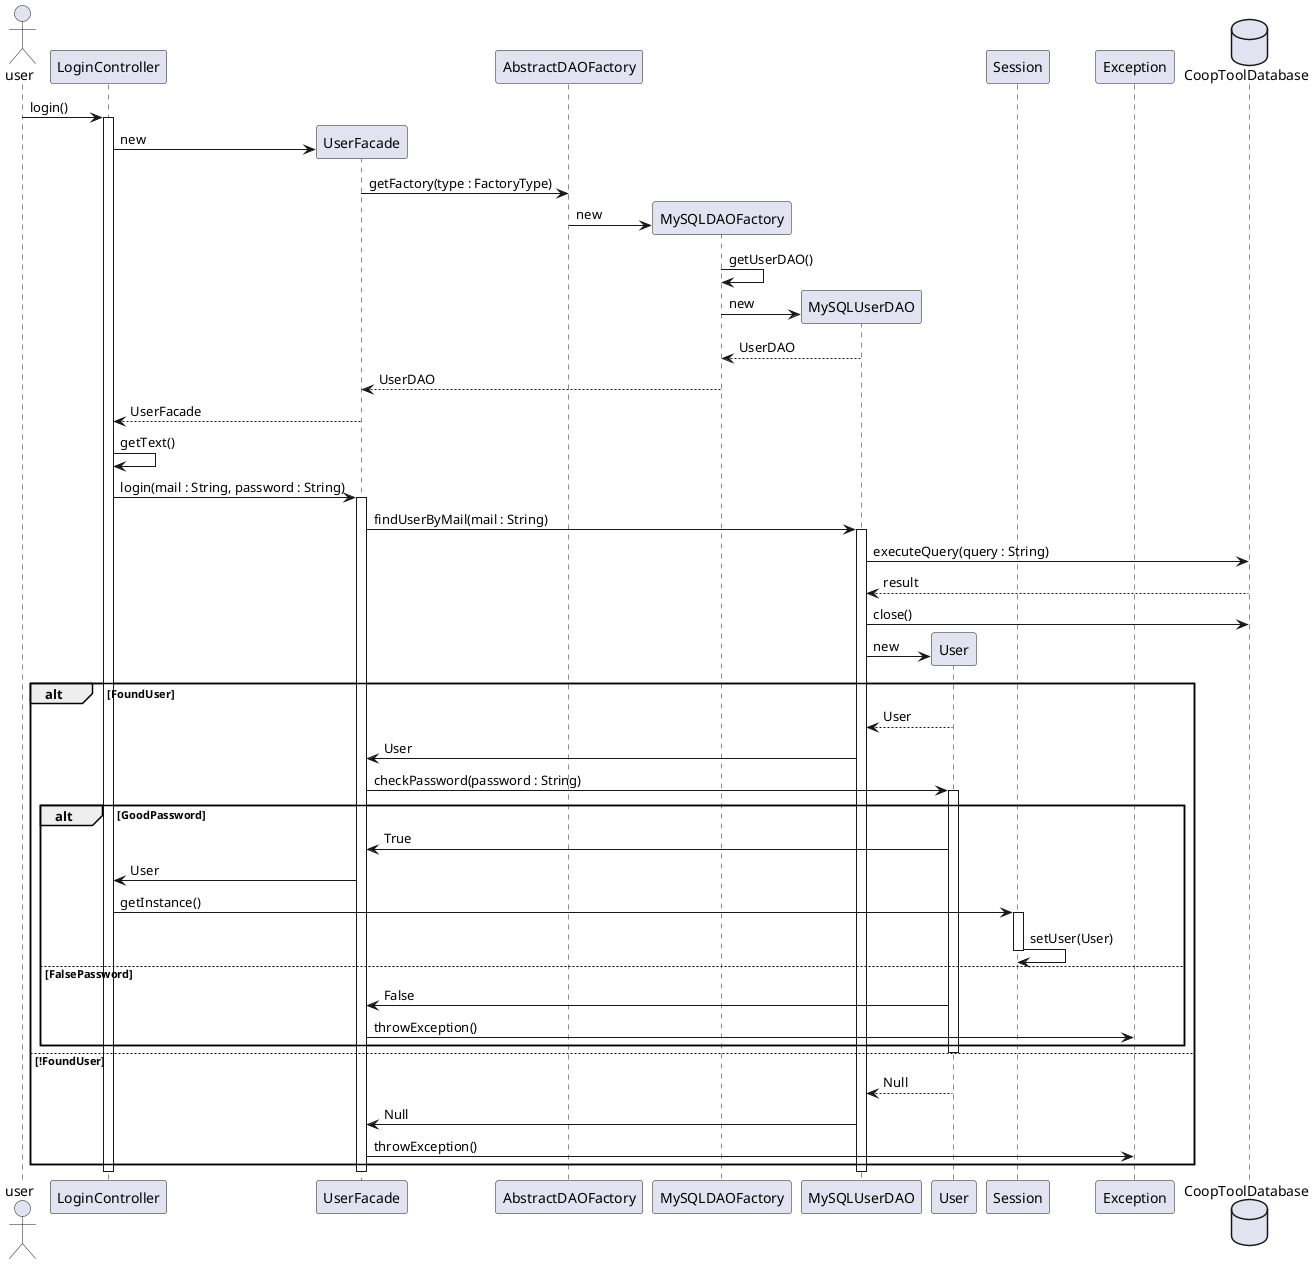 @startuml

actor user
participant LoginController
participant UserFacade
participant AbstractDAOFactory
participant MySQLDAOFactory
participant MySQLUserDAO
participant User
participant Session
participant Exception
database CoopToolDatabase
user -> LoginController : login()
activate LoginController
create UserFacade
LoginController -> UserFacade  : new
UserFacade -> AbstractDAOFactory : getFactory(type : FactoryType)
create MySQLDAOFactory
AbstractDAOFactory -> MySQLDAOFactory : new
MySQLDAOFactory -> MySQLDAOFactory : getUserDAO()
create MySQLUserDAO
MySQLDAOFactory -> MySQLUserDAO : new
MySQLUserDAO --> MySQLDAOFactory : UserDAO
MySQLDAOFactory --> UserFacade : UserDAO
UserFacade --> LoginController : UserFacade
LoginController -> LoginController : getText()
LoginController -> UserFacade : login(mail : String, password : String)
activate UserFacade
UserFacade -> MySQLUserDAO : findUserByMail(mail : String)
activate MySQLUserDAO
MySQLUserDAO -> CoopToolDatabase : executeQuery(query : String)
CoopToolDatabase --> MySQLUserDAO : result
MySQLUserDAO -> CoopToolDatabase : close()
create User
MySQLUserDAO -> User : new
alt FoundUser
User --> MySQLUserDAO : User
MySQLUserDAO -> UserFacade : User
UserFacade -> User : checkPassword(password : String)
activate User
alt GoodPassword
User -> UserFacade : True
UserFacade -> LoginController : User
LoginController -> Session : getInstance()
activate Session
Session -> Session : setUser(User)
deactivate Session
else FalsePassword
User -> UserFacade : False
UserFacade -> Exception : throwException()
end
deactivate User
else !FoundUser
User --> MySQLUserDAO : Null
MySQLUserDAO -> UserFacade : Null
UserFacade -> Exception : throwException()
end
deactivate LoginController
deactivate UserFacade
deactivate MySQLUserDAO

@enduml